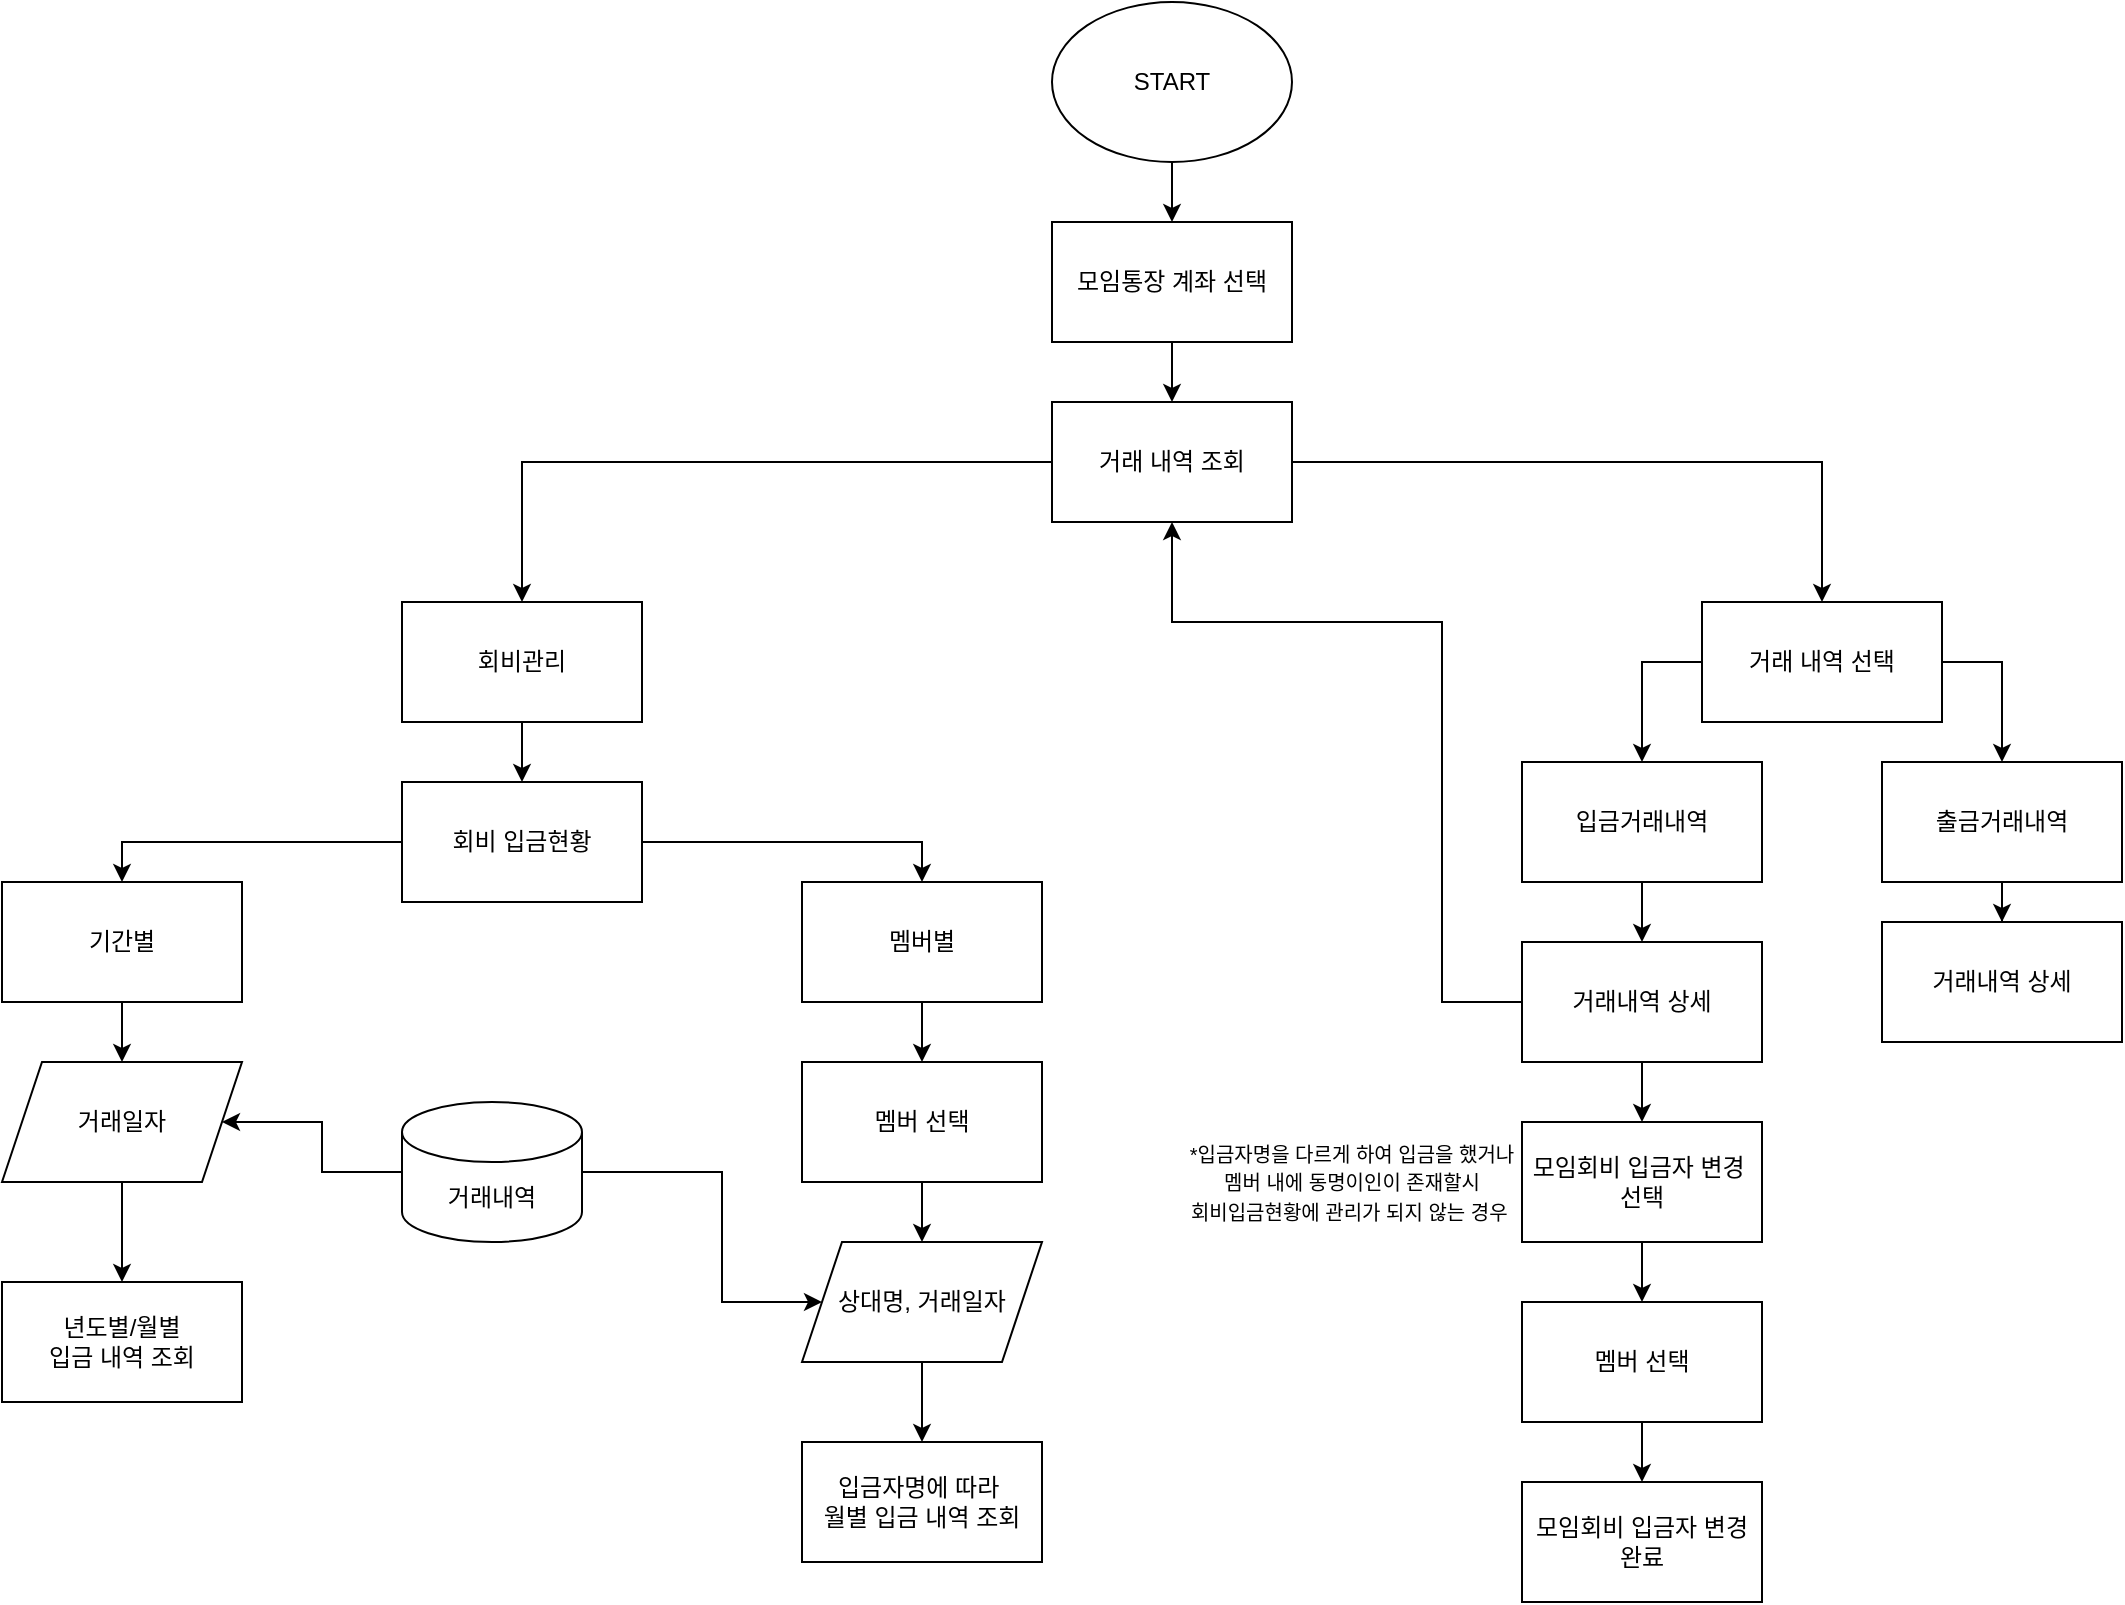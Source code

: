 <mxfile version="14.2.9" type="github">
  <diagram id="C5RBs43oDa-KdzZeNtuy" name="Page-1">
    <mxGraphModel dx="976" dy="646" grid="1" gridSize="10" guides="1" tooltips="1" connect="1" arrows="1" fold="1" page="1" pageScale="1" pageWidth="1169" pageHeight="1654" math="0" shadow="0">
      <root>
        <mxCell id="WIyWlLk6GJQsqaUBKTNV-0" />
        <mxCell id="WIyWlLk6GJQsqaUBKTNV-1" parent="WIyWlLk6GJQsqaUBKTNV-0" />
        <mxCell id="Bzb0bw2wv8bnMTNHn3xa-2" value="" style="edgeStyle=orthogonalEdgeStyle;rounded=0;orthogonalLoop=1;jettySize=auto;html=1;" edge="1" parent="WIyWlLk6GJQsqaUBKTNV-1" source="Bzb0bw2wv8bnMTNHn3xa-0" target="Bzb0bw2wv8bnMTNHn3xa-1">
          <mxGeometry relative="1" as="geometry" />
        </mxCell>
        <mxCell id="Bzb0bw2wv8bnMTNHn3xa-0" value="START" style="ellipse;whiteSpace=wrap;html=1;" vertex="1" parent="WIyWlLk6GJQsqaUBKTNV-1">
          <mxGeometry x="525" y="10" width="120" height="80" as="geometry" />
        </mxCell>
        <mxCell id="Bzb0bw2wv8bnMTNHn3xa-4" value="" style="edgeStyle=orthogonalEdgeStyle;rounded=0;orthogonalLoop=1;jettySize=auto;html=1;" edge="1" parent="WIyWlLk6GJQsqaUBKTNV-1" source="Bzb0bw2wv8bnMTNHn3xa-1" target="Bzb0bw2wv8bnMTNHn3xa-3">
          <mxGeometry relative="1" as="geometry" />
        </mxCell>
        <mxCell id="Bzb0bw2wv8bnMTNHn3xa-1" value="모임통장 계좌 선택" style="whiteSpace=wrap;html=1;" vertex="1" parent="WIyWlLk6GJQsqaUBKTNV-1">
          <mxGeometry x="525" y="120" width="120" height="60" as="geometry" />
        </mxCell>
        <mxCell id="Bzb0bw2wv8bnMTNHn3xa-8" value="" style="edgeStyle=orthogonalEdgeStyle;rounded=0;orthogonalLoop=1;jettySize=auto;html=1;" edge="1" parent="WIyWlLk6GJQsqaUBKTNV-1" source="Bzb0bw2wv8bnMTNHn3xa-3" target="Bzb0bw2wv8bnMTNHn3xa-7">
          <mxGeometry relative="1" as="geometry" />
        </mxCell>
        <mxCell id="Bzb0bw2wv8bnMTNHn3xa-3" value="거래 내역 조회" style="whiteSpace=wrap;html=1;" vertex="1" parent="WIyWlLk6GJQsqaUBKTNV-1">
          <mxGeometry x="525" y="210" width="120" height="60" as="geometry" />
        </mxCell>
        <mxCell id="Bzb0bw2wv8bnMTNHn3xa-11" value="" style="edgeStyle=orthogonalEdgeStyle;rounded=0;orthogonalLoop=1;jettySize=auto;html=1;" edge="1" parent="WIyWlLk6GJQsqaUBKTNV-1" source="Bzb0bw2wv8bnMTNHn3xa-7" target="Bzb0bw2wv8bnMTNHn3xa-9">
          <mxGeometry relative="1" as="geometry" />
        </mxCell>
        <mxCell id="Bzb0bw2wv8bnMTNHn3xa-7" value="회비관리" style="whiteSpace=wrap;html=1;" vertex="1" parent="WIyWlLk6GJQsqaUBKTNV-1">
          <mxGeometry x="200" y="310" width="120" height="60" as="geometry" />
        </mxCell>
        <mxCell id="Bzb0bw2wv8bnMTNHn3xa-13" value="" style="edgeStyle=orthogonalEdgeStyle;rounded=0;orthogonalLoop=1;jettySize=auto;html=1;entryX=0.5;entryY=0;entryDx=0;entryDy=0;" edge="1" parent="WIyWlLk6GJQsqaUBKTNV-1" source="Bzb0bw2wv8bnMTNHn3xa-9" target="Bzb0bw2wv8bnMTNHn3xa-12">
          <mxGeometry relative="1" as="geometry" />
        </mxCell>
        <mxCell id="Bzb0bw2wv8bnMTNHn3xa-15" value="" style="edgeStyle=orthogonalEdgeStyle;rounded=0;orthogonalLoop=1;jettySize=auto;html=1;entryX=0.5;entryY=0;entryDx=0;entryDy=0;" edge="1" parent="WIyWlLk6GJQsqaUBKTNV-1" source="Bzb0bw2wv8bnMTNHn3xa-9" target="Bzb0bw2wv8bnMTNHn3xa-14">
          <mxGeometry relative="1" as="geometry" />
        </mxCell>
        <mxCell id="Bzb0bw2wv8bnMTNHn3xa-9" value="회비 입금현황" style="whiteSpace=wrap;html=1;" vertex="1" parent="WIyWlLk6GJQsqaUBKTNV-1">
          <mxGeometry x="200" y="400" width="120" height="60" as="geometry" />
        </mxCell>
        <mxCell id="Bzb0bw2wv8bnMTNHn3xa-53" value="" style="edgeStyle=orthogonalEdgeStyle;rounded=0;orthogonalLoop=1;jettySize=auto;html=1;" edge="1" parent="WIyWlLk6GJQsqaUBKTNV-1" source="Bzb0bw2wv8bnMTNHn3xa-12" target="Bzb0bw2wv8bnMTNHn3xa-52">
          <mxGeometry relative="1" as="geometry" />
        </mxCell>
        <mxCell id="Bzb0bw2wv8bnMTNHn3xa-12" value="기간별" style="whiteSpace=wrap;html=1;" vertex="1" parent="WIyWlLk6GJQsqaUBKTNV-1">
          <mxGeometry y="450" width="120" height="60" as="geometry" />
        </mxCell>
        <mxCell id="Bzb0bw2wv8bnMTNHn3xa-19" value="" style="edgeStyle=orthogonalEdgeStyle;rounded=0;orthogonalLoop=1;jettySize=auto;html=1;" edge="1" parent="WIyWlLk6GJQsqaUBKTNV-1" source="Bzb0bw2wv8bnMTNHn3xa-14" target="Bzb0bw2wv8bnMTNHn3xa-18">
          <mxGeometry relative="1" as="geometry" />
        </mxCell>
        <mxCell id="Bzb0bw2wv8bnMTNHn3xa-14" value="멤버별" style="whiteSpace=wrap;html=1;" vertex="1" parent="WIyWlLk6GJQsqaUBKTNV-1">
          <mxGeometry x="400" y="450" width="120" height="60" as="geometry" />
        </mxCell>
        <mxCell id="Bzb0bw2wv8bnMTNHn3xa-16" value="년도별/월별 &lt;br&gt;입금 내역 조회" style="whiteSpace=wrap;html=1;" vertex="1" parent="WIyWlLk6GJQsqaUBKTNV-1">
          <mxGeometry y="650" width="120" height="60" as="geometry" />
        </mxCell>
        <mxCell id="Bzb0bw2wv8bnMTNHn3xa-49" value="" style="edgeStyle=orthogonalEdgeStyle;rounded=0;orthogonalLoop=1;jettySize=auto;html=1;" edge="1" parent="WIyWlLk6GJQsqaUBKTNV-1" source="Bzb0bw2wv8bnMTNHn3xa-18" target="Bzb0bw2wv8bnMTNHn3xa-48">
          <mxGeometry relative="1" as="geometry" />
        </mxCell>
        <mxCell id="Bzb0bw2wv8bnMTNHn3xa-18" value="멤버 선택" style="whiteSpace=wrap;html=1;" vertex="1" parent="WIyWlLk6GJQsqaUBKTNV-1">
          <mxGeometry x="400" y="540" width="120" height="60" as="geometry" />
        </mxCell>
        <mxCell id="Bzb0bw2wv8bnMTNHn3xa-20" value="입금자명에 따라&amp;nbsp;&lt;br&gt;월별 입금 내역 조회" style="whiteSpace=wrap;html=1;" vertex="1" parent="WIyWlLk6GJQsqaUBKTNV-1">
          <mxGeometry x="400" y="730" width="120" height="60" as="geometry" />
        </mxCell>
        <mxCell id="Bzb0bw2wv8bnMTNHn3xa-24" value="거래 내역 선택" style="rounded=0;whiteSpace=wrap;html=1;" vertex="1" parent="WIyWlLk6GJQsqaUBKTNV-1">
          <mxGeometry x="850" y="310" width="120" height="60" as="geometry" />
        </mxCell>
        <mxCell id="Bzb0bw2wv8bnMTNHn3xa-25" value="" style="endArrow=classic;html=1;exitX=1;exitY=0.5;exitDx=0;exitDy=0;entryX=0.5;entryY=0;entryDx=0;entryDy=0;rounded=0;" edge="1" parent="WIyWlLk6GJQsqaUBKTNV-1" source="Bzb0bw2wv8bnMTNHn3xa-3" target="Bzb0bw2wv8bnMTNHn3xa-24">
          <mxGeometry width="50" height="50" relative="1" as="geometry">
            <mxPoint x="640" y="410" as="sourcePoint" />
            <mxPoint x="910" y="300" as="targetPoint" />
            <Array as="points">
              <mxPoint x="910" y="240" />
            </Array>
          </mxGeometry>
        </mxCell>
        <mxCell id="Bzb0bw2wv8bnMTNHn3xa-29" value="" style="edgeStyle=orthogonalEdgeStyle;rounded=0;orthogonalLoop=1;jettySize=auto;html=1;exitX=0;exitY=0.5;exitDx=0;exitDy=0;" edge="1" parent="WIyWlLk6GJQsqaUBKTNV-1" source="Bzb0bw2wv8bnMTNHn3xa-24" target="Bzb0bw2wv8bnMTNHn3xa-28">
          <mxGeometry relative="1" as="geometry">
            <mxPoint x="850" y="430" as="sourcePoint" />
          </mxGeometry>
        </mxCell>
        <mxCell id="Bzb0bw2wv8bnMTNHn3xa-31" value="" style="edgeStyle=orthogonalEdgeStyle;rounded=0;orthogonalLoop=1;jettySize=auto;html=1;exitX=1;exitY=0.5;exitDx=0;exitDy=0;" edge="1" parent="WIyWlLk6GJQsqaUBKTNV-1" source="Bzb0bw2wv8bnMTNHn3xa-24" target="Bzb0bw2wv8bnMTNHn3xa-30">
          <mxGeometry relative="1" as="geometry">
            <mxPoint x="980" y="430" as="sourcePoint" />
          </mxGeometry>
        </mxCell>
        <mxCell id="Bzb0bw2wv8bnMTNHn3xa-35" value="" style="edgeStyle=orthogonalEdgeStyle;rounded=0;orthogonalLoop=1;jettySize=auto;html=1;" edge="1" parent="WIyWlLk6GJQsqaUBKTNV-1" source="Bzb0bw2wv8bnMTNHn3xa-28" target="Bzb0bw2wv8bnMTNHn3xa-34">
          <mxGeometry relative="1" as="geometry" />
        </mxCell>
        <mxCell id="Bzb0bw2wv8bnMTNHn3xa-28" value="입금거래내역" style="whiteSpace=wrap;html=1;rounded=0;" vertex="1" parent="WIyWlLk6GJQsqaUBKTNV-1">
          <mxGeometry x="760" y="390" width="120" height="60" as="geometry" />
        </mxCell>
        <mxCell id="Bzb0bw2wv8bnMTNHn3xa-33" value="" style="edgeStyle=orthogonalEdgeStyle;rounded=0;orthogonalLoop=1;jettySize=auto;html=1;" edge="1" parent="WIyWlLk6GJQsqaUBKTNV-1" source="Bzb0bw2wv8bnMTNHn3xa-30" target="Bzb0bw2wv8bnMTNHn3xa-32">
          <mxGeometry relative="1" as="geometry" />
        </mxCell>
        <mxCell id="Bzb0bw2wv8bnMTNHn3xa-30" value="출금거래내역" style="whiteSpace=wrap;html=1;rounded=0;" vertex="1" parent="WIyWlLk6GJQsqaUBKTNV-1">
          <mxGeometry x="940" y="390" width="120" height="60" as="geometry" />
        </mxCell>
        <mxCell id="Bzb0bw2wv8bnMTNHn3xa-32" value="거래내역 상세" style="whiteSpace=wrap;html=1;rounded=0;" vertex="1" parent="WIyWlLk6GJQsqaUBKTNV-1">
          <mxGeometry x="940" y="470" width="120" height="60" as="geometry" />
        </mxCell>
        <mxCell id="Bzb0bw2wv8bnMTNHn3xa-37" value="" style="edgeStyle=orthogonalEdgeStyle;rounded=0;orthogonalLoop=1;jettySize=auto;html=1;" edge="1" parent="WIyWlLk6GJQsqaUBKTNV-1" source="Bzb0bw2wv8bnMTNHn3xa-34" target="Bzb0bw2wv8bnMTNHn3xa-36">
          <mxGeometry relative="1" as="geometry" />
        </mxCell>
        <mxCell id="Bzb0bw2wv8bnMTNHn3xa-34" value="거래내역 상세" style="whiteSpace=wrap;html=1;rounded=0;" vertex="1" parent="WIyWlLk6GJQsqaUBKTNV-1">
          <mxGeometry x="760" y="480" width="120" height="60" as="geometry" />
        </mxCell>
        <mxCell id="Bzb0bw2wv8bnMTNHn3xa-40" value="" style="edgeStyle=orthogonalEdgeStyle;rounded=0;orthogonalLoop=1;jettySize=auto;html=1;" edge="1" parent="WIyWlLk6GJQsqaUBKTNV-1" source="Bzb0bw2wv8bnMTNHn3xa-36" target="Bzb0bw2wv8bnMTNHn3xa-39">
          <mxGeometry relative="1" as="geometry" />
        </mxCell>
        <mxCell id="Bzb0bw2wv8bnMTNHn3xa-36" value="모임회비 입금자 변경&amp;nbsp;&lt;br&gt;선택" style="whiteSpace=wrap;html=1;rounded=0;" vertex="1" parent="WIyWlLk6GJQsqaUBKTNV-1">
          <mxGeometry x="760" y="570" width="120" height="60" as="geometry" />
        </mxCell>
        <mxCell id="Bzb0bw2wv8bnMTNHn3xa-38" value="" style="endArrow=classic;html=1;entryX=0.5;entryY=1;entryDx=0;entryDy=0;exitX=0;exitY=0.5;exitDx=0;exitDy=0;rounded=0;" edge="1" parent="WIyWlLk6GJQsqaUBKTNV-1" source="Bzb0bw2wv8bnMTNHn3xa-34" target="Bzb0bw2wv8bnMTNHn3xa-3">
          <mxGeometry width="50" height="50" relative="1" as="geometry">
            <mxPoint x="720" y="510" as="sourcePoint" />
            <mxPoint x="580" y="360" as="targetPoint" />
            <Array as="points">
              <mxPoint x="720" y="510" />
              <mxPoint x="720" y="320" />
              <mxPoint x="585" y="320" />
            </Array>
          </mxGeometry>
        </mxCell>
        <mxCell id="Bzb0bw2wv8bnMTNHn3xa-42" value="" style="edgeStyle=orthogonalEdgeStyle;rounded=0;orthogonalLoop=1;jettySize=auto;html=1;" edge="1" parent="WIyWlLk6GJQsqaUBKTNV-1" source="Bzb0bw2wv8bnMTNHn3xa-39" target="Bzb0bw2wv8bnMTNHn3xa-41">
          <mxGeometry relative="1" as="geometry" />
        </mxCell>
        <mxCell id="Bzb0bw2wv8bnMTNHn3xa-39" value="멤버 선택" style="whiteSpace=wrap;html=1;rounded=0;" vertex="1" parent="WIyWlLk6GJQsqaUBKTNV-1">
          <mxGeometry x="760" y="660" width="120" height="60" as="geometry" />
        </mxCell>
        <mxCell id="Bzb0bw2wv8bnMTNHn3xa-41" value="모임회비 입금자 변경&lt;br&gt;완료" style="whiteSpace=wrap;html=1;rounded=0;" vertex="1" parent="WIyWlLk6GJQsqaUBKTNV-1">
          <mxGeometry x="760" y="750" width="120" height="60" as="geometry" />
        </mxCell>
        <mxCell id="Bzb0bw2wv8bnMTNHn3xa-43" value="&lt;font style=&quot;font-size: 10px&quot;&gt;*입금자명을 다르게 하여 입금을 했거나 &lt;br&gt;멤버 내에 동명이인이 존재할시 &lt;br&gt;회비입금현황에 관리가 되지 않는 경우&amp;nbsp;&lt;/font&gt;" style="text;html=1;strokeColor=none;fillColor=none;align=center;verticalAlign=middle;whiteSpace=wrap;rounded=0;" vertex="1" parent="WIyWlLk6GJQsqaUBKTNV-1">
          <mxGeometry x="585" y="575" width="180" height="50" as="geometry" />
        </mxCell>
        <mxCell id="Bzb0bw2wv8bnMTNHn3xa-55" value="" style="edgeStyle=orthogonalEdgeStyle;rounded=0;orthogonalLoop=1;jettySize=auto;html=1;" edge="1" parent="WIyWlLk6GJQsqaUBKTNV-1" source="Bzb0bw2wv8bnMTNHn3xa-44" target="Bzb0bw2wv8bnMTNHn3xa-52">
          <mxGeometry relative="1" as="geometry" />
        </mxCell>
        <mxCell id="Bzb0bw2wv8bnMTNHn3xa-44" value="거래내역" style="shape=cylinder3;whiteSpace=wrap;html=1;boundedLbl=1;backgroundOutline=1;size=15;" vertex="1" parent="WIyWlLk6GJQsqaUBKTNV-1">
          <mxGeometry x="200" y="560" width="90" height="70" as="geometry" />
        </mxCell>
        <mxCell id="Bzb0bw2wv8bnMTNHn3xa-51" value="" style="edgeStyle=orthogonalEdgeStyle;rounded=0;orthogonalLoop=1;jettySize=auto;html=1;" edge="1" parent="WIyWlLk6GJQsqaUBKTNV-1" source="Bzb0bw2wv8bnMTNHn3xa-48" target="Bzb0bw2wv8bnMTNHn3xa-20">
          <mxGeometry relative="1" as="geometry" />
        </mxCell>
        <mxCell id="Bzb0bw2wv8bnMTNHn3xa-48" value="상대명, 거래일자" style="shape=parallelogram;perimeter=parallelogramPerimeter;whiteSpace=wrap;html=1;fixedSize=1;" vertex="1" parent="WIyWlLk6GJQsqaUBKTNV-1">
          <mxGeometry x="400" y="630" width="120" height="60" as="geometry" />
        </mxCell>
        <mxCell id="Bzb0bw2wv8bnMTNHn3xa-50" value="" style="endArrow=classic;html=1;exitX=1;exitY=0.5;exitDx=0;exitDy=0;exitPerimeter=0;entryX=0;entryY=0.5;entryDx=0;entryDy=0;rounded=0;" edge="1" parent="WIyWlLk6GJQsqaUBKTNV-1" source="Bzb0bw2wv8bnMTNHn3xa-44" target="Bzb0bw2wv8bnMTNHn3xa-48">
          <mxGeometry width="50" height="50" relative="1" as="geometry">
            <mxPoint x="490" y="630" as="sourcePoint" />
            <mxPoint x="540" y="580" as="targetPoint" />
            <Array as="points">
              <mxPoint x="360" y="595" />
              <mxPoint x="360" y="660" />
            </Array>
          </mxGeometry>
        </mxCell>
        <mxCell id="Bzb0bw2wv8bnMTNHn3xa-54" value="" style="edgeStyle=orthogonalEdgeStyle;rounded=0;orthogonalLoop=1;jettySize=auto;html=1;" edge="1" parent="WIyWlLk6GJQsqaUBKTNV-1" source="Bzb0bw2wv8bnMTNHn3xa-52" target="Bzb0bw2wv8bnMTNHn3xa-16">
          <mxGeometry relative="1" as="geometry" />
        </mxCell>
        <mxCell id="Bzb0bw2wv8bnMTNHn3xa-52" value="거래일자" style="shape=parallelogram;perimeter=parallelogramPerimeter;whiteSpace=wrap;html=1;fixedSize=1;" vertex="1" parent="WIyWlLk6GJQsqaUBKTNV-1">
          <mxGeometry y="540" width="120" height="60" as="geometry" />
        </mxCell>
      </root>
    </mxGraphModel>
  </diagram>
</mxfile>
